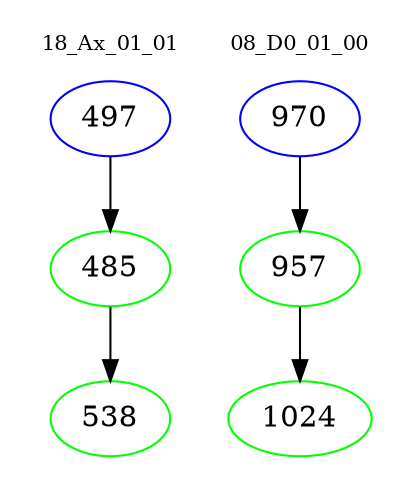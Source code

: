 digraph{
subgraph cluster_0 {
color = white
label = "18_Ax_01_01";
fontsize=10;
T0_497 [label="497", color="blue"]
T0_497 -> T0_485 [color="black"]
T0_485 [label="485", color="green"]
T0_485 -> T0_538 [color="black"]
T0_538 [label="538", color="green"]
}
subgraph cluster_1 {
color = white
label = "08_D0_01_00";
fontsize=10;
T1_970 [label="970", color="blue"]
T1_970 -> T1_957 [color="black"]
T1_957 [label="957", color="green"]
T1_957 -> T1_1024 [color="black"]
T1_1024 [label="1024", color="green"]
}
}
